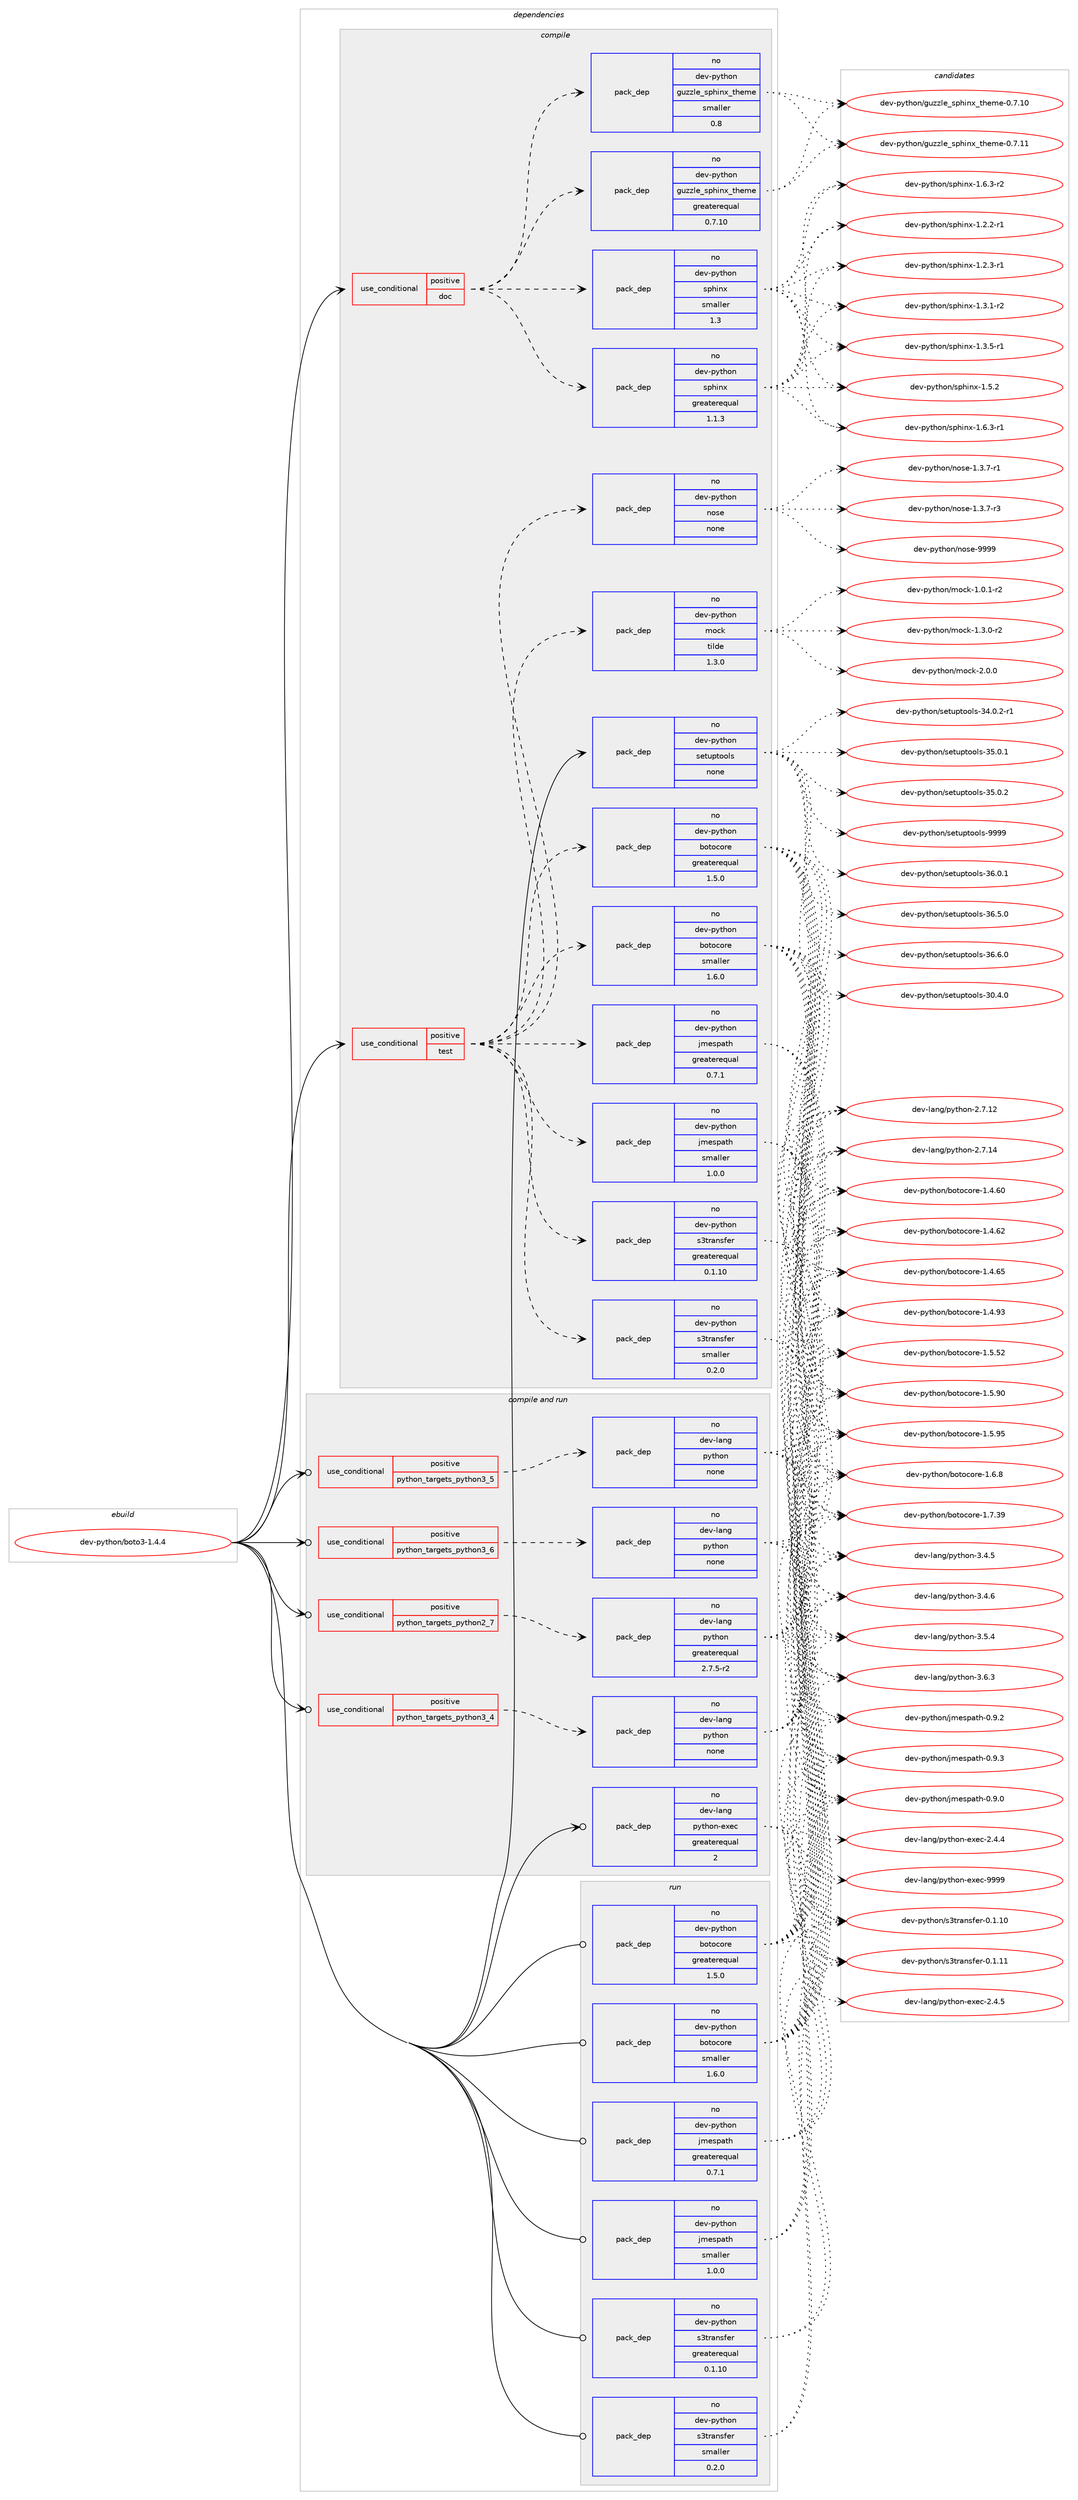 digraph prolog {

# *************
# Graph options
# *************

newrank=true;
concentrate=true;
compound=true;
graph [rankdir=LR,fontname=Helvetica,fontsize=10,ranksep=1.5];#, ranksep=2.5, nodesep=0.2];
edge  [arrowhead=vee];
node  [fontname=Helvetica,fontsize=10];

# **********
# The ebuild
# **********

subgraph cluster_leftcol {
color=gray;
rank=same;
label=<<i>ebuild</i>>;
id [label="dev-python/boto3-1.4.4", color=red, width=4, href="../dev-python/boto3-1.4.4.svg"];
}

# ****************
# The dependencies
# ****************

subgraph cluster_midcol {
color=gray;
label=<<i>dependencies</i>>;
subgraph cluster_compile {
fillcolor="#eeeeee";
style=filled;
label=<<i>compile</i>>;
subgraph cond30282 {
dependency149368 [label=<<TABLE BORDER="0" CELLBORDER="1" CELLSPACING="0" CELLPADDING="4"><TR><TD ROWSPAN="3" CELLPADDING="10">use_conditional</TD></TR><TR><TD>positive</TD></TR><TR><TD>doc</TD></TR></TABLE>>, shape=none, color=red];
subgraph pack115265 {
dependency149369 [label=<<TABLE BORDER="0" CELLBORDER="1" CELLSPACING="0" CELLPADDING="4" WIDTH="220"><TR><TD ROWSPAN="6" CELLPADDING="30">pack_dep</TD></TR><TR><TD WIDTH="110">no</TD></TR><TR><TD>dev-python</TD></TR><TR><TD>guzzle_sphinx_theme</TD></TR><TR><TD>greaterequal</TD></TR><TR><TD>0.7.10</TD></TR></TABLE>>, shape=none, color=blue];
}
dependency149368:e -> dependency149369:w [weight=20,style="dashed",arrowhead="vee"];
subgraph pack115266 {
dependency149370 [label=<<TABLE BORDER="0" CELLBORDER="1" CELLSPACING="0" CELLPADDING="4" WIDTH="220"><TR><TD ROWSPAN="6" CELLPADDING="30">pack_dep</TD></TR><TR><TD WIDTH="110">no</TD></TR><TR><TD>dev-python</TD></TR><TR><TD>guzzle_sphinx_theme</TD></TR><TR><TD>smaller</TD></TR><TR><TD>0.8</TD></TR></TABLE>>, shape=none, color=blue];
}
dependency149368:e -> dependency149370:w [weight=20,style="dashed",arrowhead="vee"];
subgraph pack115267 {
dependency149371 [label=<<TABLE BORDER="0" CELLBORDER="1" CELLSPACING="0" CELLPADDING="4" WIDTH="220"><TR><TD ROWSPAN="6" CELLPADDING="30">pack_dep</TD></TR><TR><TD WIDTH="110">no</TD></TR><TR><TD>dev-python</TD></TR><TR><TD>sphinx</TD></TR><TR><TD>greaterequal</TD></TR><TR><TD>1.1.3</TD></TR></TABLE>>, shape=none, color=blue];
}
dependency149368:e -> dependency149371:w [weight=20,style="dashed",arrowhead="vee"];
subgraph pack115268 {
dependency149372 [label=<<TABLE BORDER="0" CELLBORDER="1" CELLSPACING="0" CELLPADDING="4" WIDTH="220"><TR><TD ROWSPAN="6" CELLPADDING="30">pack_dep</TD></TR><TR><TD WIDTH="110">no</TD></TR><TR><TD>dev-python</TD></TR><TR><TD>sphinx</TD></TR><TR><TD>smaller</TD></TR><TR><TD>1.3</TD></TR></TABLE>>, shape=none, color=blue];
}
dependency149368:e -> dependency149372:w [weight=20,style="dashed",arrowhead="vee"];
}
id:e -> dependency149368:w [weight=20,style="solid",arrowhead="vee"];
subgraph cond30283 {
dependency149373 [label=<<TABLE BORDER="0" CELLBORDER="1" CELLSPACING="0" CELLPADDING="4"><TR><TD ROWSPAN="3" CELLPADDING="10">use_conditional</TD></TR><TR><TD>positive</TD></TR><TR><TD>test</TD></TR></TABLE>>, shape=none, color=red];
subgraph pack115269 {
dependency149374 [label=<<TABLE BORDER="0" CELLBORDER="1" CELLSPACING="0" CELLPADDING="4" WIDTH="220"><TR><TD ROWSPAN="6" CELLPADDING="30">pack_dep</TD></TR><TR><TD WIDTH="110">no</TD></TR><TR><TD>dev-python</TD></TR><TR><TD>botocore</TD></TR><TR><TD>greaterequal</TD></TR><TR><TD>1.5.0</TD></TR></TABLE>>, shape=none, color=blue];
}
dependency149373:e -> dependency149374:w [weight=20,style="dashed",arrowhead="vee"];
subgraph pack115270 {
dependency149375 [label=<<TABLE BORDER="0" CELLBORDER="1" CELLSPACING="0" CELLPADDING="4" WIDTH="220"><TR><TD ROWSPAN="6" CELLPADDING="30">pack_dep</TD></TR><TR><TD WIDTH="110">no</TD></TR><TR><TD>dev-python</TD></TR><TR><TD>botocore</TD></TR><TR><TD>smaller</TD></TR><TR><TD>1.6.0</TD></TR></TABLE>>, shape=none, color=blue];
}
dependency149373:e -> dependency149375:w [weight=20,style="dashed",arrowhead="vee"];
subgraph pack115271 {
dependency149376 [label=<<TABLE BORDER="0" CELLBORDER="1" CELLSPACING="0" CELLPADDING="4" WIDTH="220"><TR><TD ROWSPAN="6" CELLPADDING="30">pack_dep</TD></TR><TR><TD WIDTH="110">no</TD></TR><TR><TD>dev-python</TD></TR><TR><TD>jmespath</TD></TR><TR><TD>greaterequal</TD></TR><TR><TD>0.7.1</TD></TR></TABLE>>, shape=none, color=blue];
}
dependency149373:e -> dependency149376:w [weight=20,style="dashed",arrowhead="vee"];
subgraph pack115272 {
dependency149377 [label=<<TABLE BORDER="0" CELLBORDER="1" CELLSPACING="0" CELLPADDING="4" WIDTH="220"><TR><TD ROWSPAN="6" CELLPADDING="30">pack_dep</TD></TR><TR><TD WIDTH="110">no</TD></TR><TR><TD>dev-python</TD></TR><TR><TD>jmespath</TD></TR><TR><TD>smaller</TD></TR><TR><TD>1.0.0</TD></TR></TABLE>>, shape=none, color=blue];
}
dependency149373:e -> dependency149377:w [weight=20,style="dashed",arrowhead="vee"];
subgraph pack115273 {
dependency149378 [label=<<TABLE BORDER="0" CELLBORDER="1" CELLSPACING="0" CELLPADDING="4" WIDTH="220"><TR><TD ROWSPAN="6" CELLPADDING="30">pack_dep</TD></TR><TR><TD WIDTH="110">no</TD></TR><TR><TD>dev-python</TD></TR><TR><TD>s3transfer</TD></TR><TR><TD>greaterequal</TD></TR><TR><TD>0.1.10</TD></TR></TABLE>>, shape=none, color=blue];
}
dependency149373:e -> dependency149378:w [weight=20,style="dashed",arrowhead="vee"];
subgraph pack115274 {
dependency149379 [label=<<TABLE BORDER="0" CELLBORDER="1" CELLSPACING="0" CELLPADDING="4" WIDTH="220"><TR><TD ROWSPAN="6" CELLPADDING="30">pack_dep</TD></TR><TR><TD WIDTH="110">no</TD></TR><TR><TD>dev-python</TD></TR><TR><TD>s3transfer</TD></TR><TR><TD>smaller</TD></TR><TR><TD>0.2.0</TD></TR></TABLE>>, shape=none, color=blue];
}
dependency149373:e -> dependency149379:w [weight=20,style="dashed",arrowhead="vee"];
subgraph pack115275 {
dependency149380 [label=<<TABLE BORDER="0" CELLBORDER="1" CELLSPACING="0" CELLPADDING="4" WIDTH="220"><TR><TD ROWSPAN="6" CELLPADDING="30">pack_dep</TD></TR><TR><TD WIDTH="110">no</TD></TR><TR><TD>dev-python</TD></TR><TR><TD>mock</TD></TR><TR><TD>tilde</TD></TR><TR><TD>1.3.0</TD></TR></TABLE>>, shape=none, color=blue];
}
dependency149373:e -> dependency149380:w [weight=20,style="dashed",arrowhead="vee"];
subgraph pack115276 {
dependency149381 [label=<<TABLE BORDER="0" CELLBORDER="1" CELLSPACING="0" CELLPADDING="4" WIDTH="220"><TR><TD ROWSPAN="6" CELLPADDING="30">pack_dep</TD></TR><TR><TD WIDTH="110">no</TD></TR><TR><TD>dev-python</TD></TR><TR><TD>nose</TD></TR><TR><TD>none</TD></TR><TR><TD></TD></TR></TABLE>>, shape=none, color=blue];
}
dependency149373:e -> dependency149381:w [weight=20,style="dashed",arrowhead="vee"];
}
id:e -> dependency149373:w [weight=20,style="solid",arrowhead="vee"];
subgraph pack115277 {
dependency149382 [label=<<TABLE BORDER="0" CELLBORDER="1" CELLSPACING="0" CELLPADDING="4" WIDTH="220"><TR><TD ROWSPAN="6" CELLPADDING="30">pack_dep</TD></TR><TR><TD WIDTH="110">no</TD></TR><TR><TD>dev-python</TD></TR><TR><TD>setuptools</TD></TR><TR><TD>none</TD></TR><TR><TD></TD></TR></TABLE>>, shape=none, color=blue];
}
id:e -> dependency149382:w [weight=20,style="solid",arrowhead="vee"];
}
subgraph cluster_compileandrun {
fillcolor="#eeeeee";
style=filled;
label=<<i>compile and run</i>>;
subgraph cond30284 {
dependency149383 [label=<<TABLE BORDER="0" CELLBORDER="1" CELLSPACING="0" CELLPADDING="4"><TR><TD ROWSPAN="3" CELLPADDING="10">use_conditional</TD></TR><TR><TD>positive</TD></TR><TR><TD>python_targets_python2_7</TD></TR></TABLE>>, shape=none, color=red];
subgraph pack115278 {
dependency149384 [label=<<TABLE BORDER="0" CELLBORDER="1" CELLSPACING="0" CELLPADDING="4" WIDTH="220"><TR><TD ROWSPAN="6" CELLPADDING="30">pack_dep</TD></TR><TR><TD WIDTH="110">no</TD></TR><TR><TD>dev-lang</TD></TR><TR><TD>python</TD></TR><TR><TD>greaterequal</TD></TR><TR><TD>2.7.5-r2</TD></TR></TABLE>>, shape=none, color=blue];
}
dependency149383:e -> dependency149384:w [weight=20,style="dashed",arrowhead="vee"];
}
id:e -> dependency149383:w [weight=20,style="solid",arrowhead="odotvee"];
subgraph cond30285 {
dependency149385 [label=<<TABLE BORDER="0" CELLBORDER="1" CELLSPACING="0" CELLPADDING="4"><TR><TD ROWSPAN="3" CELLPADDING="10">use_conditional</TD></TR><TR><TD>positive</TD></TR><TR><TD>python_targets_python3_4</TD></TR></TABLE>>, shape=none, color=red];
subgraph pack115279 {
dependency149386 [label=<<TABLE BORDER="0" CELLBORDER="1" CELLSPACING="0" CELLPADDING="4" WIDTH="220"><TR><TD ROWSPAN="6" CELLPADDING="30">pack_dep</TD></TR><TR><TD WIDTH="110">no</TD></TR><TR><TD>dev-lang</TD></TR><TR><TD>python</TD></TR><TR><TD>none</TD></TR><TR><TD></TD></TR></TABLE>>, shape=none, color=blue];
}
dependency149385:e -> dependency149386:w [weight=20,style="dashed",arrowhead="vee"];
}
id:e -> dependency149385:w [weight=20,style="solid",arrowhead="odotvee"];
subgraph cond30286 {
dependency149387 [label=<<TABLE BORDER="0" CELLBORDER="1" CELLSPACING="0" CELLPADDING="4"><TR><TD ROWSPAN="3" CELLPADDING="10">use_conditional</TD></TR><TR><TD>positive</TD></TR><TR><TD>python_targets_python3_5</TD></TR></TABLE>>, shape=none, color=red];
subgraph pack115280 {
dependency149388 [label=<<TABLE BORDER="0" CELLBORDER="1" CELLSPACING="0" CELLPADDING="4" WIDTH="220"><TR><TD ROWSPAN="6" CELLPADDING="30">pack_dep</TD></TR><TR><TD WIDTH="110">no</TD></TR><TR><TD>dev-lang</TD></TR><TR><TD>python</TD></TR><TR><TD>none</TD></TR><TR><TD></TD></TR></TABLE>>, shape=none, color=blue];
}
dependency149387:e -> dependency149388:w [weight=20,style="dashed",arrowhead="vee"];
}
id:e -> dependency149387:w [weight=20,style="solid",arrowhead="odotvee"];
subgraph cond30287 {
dependency149389 [label=<<TABLE BORDER="0" CELLBORDER="1" CELLSPACING="0" CELLPADDING="4"><TR><TD ROWSPAN="3" CELLPADDING="10">use_conditional</TD></TR><TR><TD>positive</TD></TR><TR><TD>python_targets_python3_6</TD></TR></TABLE>>, shape=none, color=red];
subgraph pack115281 {
dependency149390 [label=<<TABLE BORDER="0" CELLBORDER="1" CELLSPACING="0" CELLPADDING="4" WIDTH="220"><TR><TD ROWSPAN="6" CELLPADDING="30">pack_dep</TD></TR><TR><TD WIDTH="110">no</TD></TR><TR><TD>dev-lang</TD></TR><TR><TD>python</TD></TR><TR><TD>none</TD></TR><TR><TD></TD></TR></TABLE>>, shape=none, color=blue];
}
dependency149389:e -> dependency149390:w [weight=20,style="dashed",arrowhead="vee"];
}
id:e -> dependency149389:w [weight=20,style="solid",arrowhead="odotvee"];
subgraph pack115282 {
dependency149391 [label=<<TABLE BORDER="0" CELLBORDER="1" CELLSPACING="0" CELLPADDING="4" WIDTH="220"><TR><TD ROWSPAN="6" CELLPADDING="30">pack_dep</TD></TR><TR><TD WIDTH="110">no</TD></TR><TR><TD>dev-lang</TD></TR><TR><TD>python-exec</TD></TR><TR><TD>greaterequal</TD></TR><TR><TD>2</TD></TR></TABLE>>, shape=none, color=blue];
}
id:e -> dependency149391:w [weight=20,style="solid",arrowhead="odotvee"];
}
subgraph cluster_run {
fillcolor="#eeeeee";
style=filled;
label=<<i>run</i>>;
subgraph pack115283 {
dependency149392 [label=<<TABLE BORDER="0" CELLBORDER="1" CELLSPACING="0" CELLPADDING="4" WIDTH="220"><TR><TD ROWSPAN="6" CELLPADDING="30">pack_dep</TD></TR><TR><TD WIDTH="110">no</TD></TR><TR><TD>dev-python</TD></TR><TR><TD>botocore</TD></TR><TR><TD>greaterequal</TD></TR><TR><TD>1.5.0</TD></TR></TABLE>>, shape=none, color=blue];
}
id:e -> dependency149392:w [weight=20,style="solid",arrowhead="odot"];
subgraph pack115284 {
dependency149393 [label=<<TABLE BORDER="0" CELLBORDER="1" CELLSPACING="0" CELLPADDING="4" WIDTH="220"><TR><TD ROWSPAN="6" CELLPADDING="30">pack_dep</TD></TR><TR><TD WIDTH="110">no</TD></TR><TR><TD>dev-python</TD></TR><TR><TD>botocore</TD></TR><TR><TD>smaller</TD></TR><TR><TD>1.6.0</TD></TR></TABLE>>, shape=none, color=blue];
}
id:e -> dependency149393:w [weight=20,style="solid",arrowhead="odot"];
subgraph pack115285 {
dependency149394 [label=<<TABLE BORDER="0" CELLBORDER="1" CELLSPACING="0" CELLPADDING="4" WIDTH="220"><TR><TD ROWSPAN="6" CELLPADDING="30">pack_dep</TD></TR><TR><TD WIDTH="110">no</TD></TR><TR><TD>dev-python</TD></TR><TR><TD>jmespath</TD></TR><TR><TD>greaterequal</TD></TR><TR><TD>0.7.1</TD></TR></TABLE>>, shape=none, color=blue];
}
id:e -> dependency149394:w [weight=20,style="solid",arrowhead="odot"];
subgraph pack115286 {
dependency149395 [label=<<TABLE BORDER="0" CELLBORDER="1" CELLSPACING="0" CELLPADDING="4" WIDTH="220"><TR><TD ROWSPAN="6" CELLPADDING="30">pack_dep</TD></TR><TR><TD WIDTH="110">no</TD></TR><TR><TD>dev-python</TD></TR><TR><TD>jmespath</TD></TR><TR><TD>smaller</TD></TR><TR><TD>1.0.0</TD></TR></TABLE>>, shape=none, color=blue];
}
id:e -> dependency149395:w [weight=20,style="solid",arrowhead="odot"];
subgraph pack115287 {
dependency149396 [label=<<TABLE BORDER="0" CELLBORDER="1" CELLSPACING="0" CELLPADDING="4" WIDTH="220"><TR><TD ROWSPAN="6" CELLPADDING="30">pack_dep</TD></TR><TR><TD WIDTH="110">no</TD></TR><TR><TD>dev-python</TD></TR><TR><TD>s3transfer</TD></TR><TR><TD>greaterequal</TD></TR><TR><TD>0.1.10</TD></TR></TABLE>>, shape=none, color=blue];
}
id:e -> dependency149396:w [weight=20,style="solid",arrowhead="odot"];
subgraph pack115288 {
dependency149397 [label=<<TABLE BORDER="0" CELLBORDER="1" CELLSPACING="0" CELLPADDING="4" WIDTH="220"><TR><TD ROWSPAN="6" CELLPADDING="30">pack_dep</TD></TR><TR><TD WIDTH="110">no</TD></TR><TR><TD>dev-python</TD></TR><TR><TD>s3transfer</TD></TR><TR><TD>smaller</TD></TR><TR><TD>0.2.0</TD></TR></TABLE>>, shape=none, color=blue];
}
id:e -> dependency149397:w [weight=20,style="solid",arrowhead="odot"];
}
}

# **************
# The candidates
# **************

subgraph cluster_choices {
rank=same;
color=gray;
label=<<i>candidates</i>>;

subgraph choice115265 {
color=black;
nodesep=1;
choice1001011184511212111610411111047103117122122108101951151121041051101209511610410110910145484655464948 [label="dev-python/guzzle_sphinx_theme-0.7.10", color=red, width=4,href="../dev-python/guzzle_sphinx_theme-0.7.10.svg"];
choice1001011184511212111610411111047103117122122108101951151121041051101209511610410110910145484655464949 [label="dev-python/guzzle_sphinx_theme-0.7.11", color=red, width=4,href="../dev-python/guzzle_sphinx_theme-0.7.11.svg"];
dependency149369:e -> choice1001011184511212111610411111047103117122122108101951151121041051101209511610410110910145484655464948:w [style=dotted,weight="100"];
dependency149369:e -> choice1001011184511212111610411111047103117122122108101951151121041051101209511610410110910145484655464949:w [style=dotted,weight="100"];
}
subgraph choice115266 {
color=black;
nodesep=1;
choice1001011184511212111610411111047103117122122108101951151121041051101209511610410110910145484655464948 [label="dev-python/guzzle_sphinx_theme-0.7.10", color=red, width=4,href="../dev-python/guzzle_sphinx_theme-0.7.10.svg"];
choice1001011184511212111610411111047103117122122108101951151121041051101209511610410110910145484655464949 [label="dev-python/guzzle_sphinx_theme-0.7.11", color=red, width=4,href="../dev-python/guzzle_sphinx_theme-0.7.11.svg"];
dependency149370:e -> choice1001011184511212111610411111047103117122122108101951151121041051101209511610410110910145484655464948:w [style=dotted,weight="100"];
dependency149370:e -> choice1001011184511212111610411111047103117122122108101951151121041051101209511610410110910145484655464949:w [style=dotted,weight="100"];
}
subgraph choice115267 {
color=black;
nodesep=1;
choice10010111845112121116104111110471151121041051101204549465046504511449 [label="dev-python/sphinx-1.2.2-r1", color=red, width=4,href="../dev-python/sphinx-1.2.2-r1.svg"];
choice10010111845112121116104111110471151121041051101204549465046514511449 [label="dev-python/sphinx-1.2.3-r1", color=red, width=4,href="../dev-python/sphinx-1.2.3-r1.svg"];
choice10010111845112121116104111110471151121041051101204549465146494511450 [label="dev-python/sphinx-1.3.1-r2", color=red, width=4,href="../dev-python/sphinx-1.3.1-r2.svg"];
choice10010111845112121116104111110471151121041051101204549465146534511449 [label="dev-python/sphinx-1.3.5-r1", color=red, width=4,href="../dev-python/sphinx-1.3.5-r1.svg"];
choice1001011184511212111610411111047115112104105110120454946534650 [label="dev-python/sphinx-1.5.2", color=red, width=4,href="../dev-python/sphinx-1.5.2.svg"];
choice10010111845112121116104111110471151121041051101204549465446514511449 [label="dev-python/sphinx-1.6.3-r1", color=red, width=4,href="../dev-python/sphinx-1.6.3-r1.svg"];
choice10010111845112121116104111110471151121041051101204549465446514511450 [label="dev-python/sphinx-1.6.3-r2", color=red, width=4,href="../dev-python/sphinx-1.6.3-r2.svg"];
dependency149371:e -> choice10010111845112121116104111110471151121041051101204549465046504511449:w [style=dotted,weight="100"];
dependency149371:e -> choice10010111845112121116104111110471151121041051101204549465046514511449:w [style=dotted,weight="100"];
dependency149371:e -> choice10010111845112121116104111110471151121041051101204549465146494511450:w [style=dotted,weight="100"];
dependency149371:e -> choice10010111845112121116104111110471151121041051101204549465146534511449:w [style=dotted,weight="100"];
dependency149371:e -> choice1001011184511212111610411111047115112104105110120454946534650:w [style=dotted,weight="100"];
dependency149371:e -> choice10010111845112121116104111110471151121041051101204549465446514511449:w [style=dotted,weight="100"];
dependency149371:e -> choice10010111845112121116104111110471151121041051101204549465446514511450:w [style=dotted,weight="100"];
}
subgraph choice115268 {
color=black;
nodesep=1;
choice10010111845112121116104111110471151121041051101204549465046504511449 [label="dev-python/sphinx-1.2.2-r1", color=red, width=4,href="../dev-python/sphinx-1.2.2-r1.svg"];
choice10010111845112121116104111110471151121041051101204549465046514511449 [label="dev-python/sphinx-1.2.3-r1", color=red, width=4,href="../dev-python/sphinx-1.2.3-r1.svg"];
choice10010111845112121116104111110471151121041051101204549465146494511450 [label="dev-python/sphinx-1.3.1-r2", color=red, width=4,href="../dev-python/sphinx-1.3.1-r2.svg"];
choice10010111845112121116104111110471151121041051101204549465146534511449 [label="dev-python/sphinx-1.3.5-r1", color=red, width=4,href="../dev-python/sphinx-1.3.5-r1.svg"];
choice1001011184511212111610411111047115112104105110120454946534650 [label="dev-python/sphinx-1.5.2", color=red, width=4,href="../dev-python/sphinx-1.5.2.svg"];
choice10010111845112121116104111110471151121041051101204549465446514511449 [label="dev-python/sphinx-1.6.3-r1", color=red, width=4,href="../dev-python/sphinx-1.6.3-r1.svg"];
choice10010111845112121116104111110471151121041051101204549465446514511450 [label="dev-python/sphinx-1.6.3-r2", color=red, width=4,href="../dev-python/sphinx-1.6.3-r2.svg"];
dependency149372:e -> choice10010111845112121116104111110471151121041051101204549465046504511449:w [style=dotted,weight="100"];
dependency149372:e -> choice10010111845112121116104111110471151121041051101204549465046514511449:w [style=dotted,weight="100"];
dependency149372:e -> choice10010111845112121116104111110471151121041051101204549465146494511450:w [style=dotted,weight="100"];
dependency149372:e -> choice10010111845112121116104111110471151121041051101204549465146534511449:w [style=dotted,weight="100"];
dependency149372:e -> choice1001011184511212111610411111047115112104105110120454946534650:w [style=dotted,weight="100"];
dependency149372:e -> choice10010111845112121116104111110471151121041051101204549465446514511449:w [style=dotted,weight="100"];
dependency149372:e -> choice10010111845112121116104111110471151121041051101204549465446514511450:w [style=dotted,weight="100"];
}
subgraph choice115269 {
color=black;
nodesep=1;
choice1001011184511212111610411111047981111161119911111410145494652465448 [label="dev-python/botocore-1.4.60", color=red, width=4,href="../dev-python/botocore-1.4.60.svg"];
choice1001011184511212111610411111047981111161119911111410145494652465450 [label="dev-python/botocore-1.4.62", color=red, width=4,href="../dev-python/botocore-1.4.62.svg"];
choice1001011184511212111610411111047981111161119911111410145494652465453 [label="dev-python/botocore-1.4.65", color=red, width=4,href="../dev-python/botocore-1.4.65.svg"];
choice1001011184511212111610411111047981111161119911111410145494652465751 [label="dev-python/botocore-1.4.93", color=red, width=4,href="../dev-python/botocore-1.4.93.svg"];
choice1001011184511212111610411111047981111161119911111410145494653465350 [label="dev-python/botocore-1.5.52", color=red, width=4,href="../dev-python/botocore-1.5.52.svg"];
choice1001011184511212111610411111047981111161119911111410145494653465748 [label="dev-python/botocore-1.5.90", color=red, width=4,href="../dev-python/botocore-1.5.90.svg"];
choice1001011184511212111610411111047981111161119911111410145494653465753 [label="dev-python/botocore-1.5.95", color=red, width=4,href="../dev-python/botocore-1.5.95.svg"];
choice10010111845112121116104111110479811111611199111114101454946544656 [label="dev-python/botocore-1.6.8", color=red, width=4,href="../dev-python/botocore-1.6.8.svg"];
choice1001011184511212111610411111047981111161119911111410145494655465157 [label="dev-python/botocore-1.7.39", color=red, width=4,href="../dev-python/botocore-1.7.39.svg"];
dependency149374:e -> choice1001011184511212111610411111047981111161119911111410145494652465448:w [style=dotted,weight="100"];
dependency149374:e -> choice1001011184511212111610411111047981111161119911111410145494652465450:w [style=dotted,weight="100"];
dependency149374:e -> choice1001011184511212111610411111047981111161119911111410145494652465453:w [style=dotted,weight="100"];
dependency149374:e -> choice1001011184511212111610411111047981111161119911111410145494652465751:w [style=dotted,weight="100"];
dependency149374:e -> choice1001011184511212111610411111047981111161119911111410145494653465350:w [style=dotted,weight="100"];
dependency149374:e -> choice1001011184511212111610411111047981111161119911111410145494653465748:w [style=dotted,weight="100"];
dependency149374:e -> choice1001011184511212111610411111047981111161119911111410145494653465753:w [style=dotted,weight="100"];
dependency149374:e -> choice10010111845112121116104111110479811111611199111114101454946544656:w [style=dotted,weight="100"];
dependency149374:e -> choice1001011184511212111610411111047981111161119911111410145494655465157:w [style=dotted,weight="100"];
}
subgraph choice115270 {
color=black;
nodesep=1;
choice1001011184511212111610411111047981111161119911111410145494652465448 [label="dev-python/botocore-1.4.60", color=red, width=4,href="../dev-python/botocore-1.4.60.svg"];
choice1001011184511212111610411111047981111161119911111410145494652465450 [label="dev-python/botocore-1.4.62", color=red, width=4,href="../dev-python/botocore-1.4.62.svg"];
choice1001011184511212111610411111047981111161119911111410145494652465453 [label="dev-python/botocore-1.4.65", color=red, width=4,href="../dev-python/botocore-1.4.65.svg"];
choice1001011184511212111610411111047981111161119911111410145494652465751 [label="dev-python/botocore-1.4.93", color=red, width=4,href="../dev-python/botocore-1.4.93.svg"];
choice1001011184511212111610411111047981111161119911111410145494653465350 [label="dev-python/botocore-1.5.52", color=red, width=4,href="../dev-python/botocore-1.5.52.svg"];
choice1001011184511212111610411111047981111161119911111410145494653465748 [label="dev-python/botocore-1.5.90", color=red, width=4,href="../dev-python/botocore-1.5.90.svg"];
choice1001011184511212111610411111047981111161119911111410145494653465753 [label="dev-python/botocore-1.5.95", color=red, width=4,href="../dev-python/botocore-1.5.95.svg"];
choice10010111845112121116104111110479811111611199111114101454946544656 [label="dev-python/botocore-1.6.8", color=red, width=4,href="../dev-python/botocore-1.6.8.svg"];
choice1001011184511212111610411111047981111161119911111410145494655465157 [label="dev-python/botocore-1.7.39", color=red, width=4,href="../dev-python/botocore-1.7.39.svg"];
dependency149375:e -> choice1001011184511212111610411111047981111161119911111410145494652465448:w [style=dotted,weight="100"];
dependency149375:e -> choice1001011184511212111610411111047981111161119911111410145494652465450:w [style=dotted,weight="100"];
dependency149375:e -> choice1001011184511212111610411111047981111161119911111410145494652465453:w [style=dotted,weight="100"];
dependency149375:e -> choice1001011184511212111610411111047981111161119911111410145494652465751:w [style=dotted,weight="100"];
dependency149375:e -> choice1001011184511212111610411111047981111161119911111410145494653465350:w [style=dotted,weight="100"];
dependency149375:e -> choice1001011184511212111610411111047981111161119911111410145494653465748:w [style=dotted,weight="100"];
dependency149375:e -> choice1001011184511212111610411111047981111161119911111410145494653465753:w [style=dotted,weight="100"];
dependency149375:e -> choice10010111845112121116104111110479811111611199111114101454946544656:w [style=dotted,weight="100"];
dependency149375:e -> choice1001011184511212111610411111047981111161119911111410145494655465157:w [style=dotted,weight="100"];
}
subgraph choice115271 {
color=black;
nodesep=1;
choice100101118451121211161041111104710610910111511297116104454846574648 [label="dev-python/jmespath-0.9.0", color=red, width=4,href="../dev-python/jmespath-0.9.0.svg"];
choice100101118451121211161041111104710610910111511297116104454846574650 [label="dev-python/jmespath-0.9.2", color=red, width=4,href="../dev-python/jmespath-0.9.2.svg"];
choice100101118451121211161041111104710610910111511297116104454846574651 [label="dev-python/jmespath-0.9.3", color=red, width=4,href="../dev-python/jmespath-0.9.3.svg"];
dependency149376:e -> choice100101118451121211161041111104710610910111511297116104454846574648:w [style=dotted,weight="100"];
dependency149376:e -> choice100101118451121211161041111104710610910111511297116104454846574650:w [style=dotted,weight="100"];
dependency149376:e -> choice100101118451121211161041111104710610910111511297116104454846574651:w [style=dotted,weight="100"];
}
subgraph choice115272 {
color=black;
nodesep=1;
choice100101118451121211161041111104710610910111511297116104454846574648 [label="dev-python/jmespath-0.9.0", color=red, width=4,href="../dev-python/jmespath-0.9.0.svg"];
choice100101118451121211161041111104710610910111511297116104454846574650 [label="dev-python/jmespath-0.9.2", color=red, width=4,href="../dev-python/jmespath-0.9.2.svg"];
choice100101118451121211161041111104710610910111511297116104454846574651 [label="dev-python/jmespath-0.9.3", color=red, width=4,href="../dev-python/jmespath-0.9.3.svg"];
dependency149377:e -> choice100101118451121211161041111104710610910111511297116104454846574648:w [style=dotted,weight="100"];
dependency149377:e -> choice100101118451121211161041111104710610910111511297116104454846574650:w [style=dotted,weight="100"];
dependency149377:e -> choice100101118451121211161041111104710610910111511297116104454846574651:w [style=dotted,weight="100"];
}
subgraph choice115273 {
color=black;
nodesep=1;
choice1001011184511212111610411111047115511161149711011510210111445484649464948 [label="dev-python/s3transfer-0.1.10", color=red, width=4,href="../dev-python/s3transfer-0.1.10.svg"];
choice1001011184511212111610411111047115511161149711011510210111445484649464949 [label="dev-python/s3transfer-0.1.11", color=red, width=4,href="../dev-python/s3transfer-0.1.11.svg"];
dependency149378:e -> choice1001011184511212111610411111047115511161149711011510210111445484649464948:w [style=dotted,weight="100"];
dependency149378:e -> choice1001011184511212111610411111047115511161149711011510210111445484649464949:w [style=dotted,weight="100"];
}
subgraph choice115274 {
color=black;
nodesep=1;
choice1001011184511212111610411111047115511161149711011510210111445484649464948 [label="dev-python/s3transfer-0.1.10", color=red, width=4,href="../dev-python/s3transfer-0.1.10.svg"];
choice1001011184511212111610411111047115511161149711011510210111445484649464949 [label="dev-python/s3transfer-0.1.11", color=red, width=4,href="../dev-python/s3transfer-0.1.11.svg"];
dependency149379:e -> choice1001011184511212111610411111047115511161149711011510210111445484649464948:w [style=dotted,weight="100"];
dependency149379:e -> choice1001011184511212111610411111047115511161149711011510210111445484649464949:w [style=dotted,weight="100"];
}
subgraph choice115275 {
color=black;
nodesep=1;
choice1001011184511212111610411111047109111991074549464846494511450 [label="dev-python/mock-1.0.1-r2", color=red, width=4,href="../dev-python/mock-1.0.1-r2.svg"];
choice1001011184511212111610411111047109111991074549465146484511450 [label="dev-python/mock-1.3.0-r2", color=red, width=4,href="../dev-python/mock-1.3.0-r2.svg"];
choice100101118451121211161041111104710911199107455046484648 [label="dev-python/mock-2.0.0", color=red, width=4,href="../dev-python/mock-2.0.0.svg"];
dependency149380:e -> choice1001011184511212111610411111047109111991074549464846494511450:w [style=dotted,weight="100"];
dependency149380:e -> choice1001011184511212111610411111047109111991074549465146484511450:w [style=dotted,weight="100"];
dependency149380:e -> choice100101118451121211161041111104710911199107455046484648:w [style=dotted,weight="100"];
}
subgraph choice115276 {
color=black;
nodesep=1;
choice10010111845112121116104111110471101111151014549465146554511449 [label="dev-python/nose-1.3.7-r1", color=red, width=4,href="../dev-python/nose-1.3.7-r1.svg"];
choice10010111845112121116104111110471101111151014549465146554511451 [label="dev-python/nose-1.3.7-r3", color=red, width=4,href="../dev-python/nose-1.3.7-r3.svg"];
choice10010111845112121116104111110471101111151014557575757 [label="dev-python/nose-9999", color=red, width=4,href="../dev-python/nose-9999.svg"];
dependency149381:e -> choice10010111845112121116104111110471101111151014549465146554511449:w [style=dotted,weight="100"];
dependency149381:e -> choice10010111845112121116104111110471101111151014549465146554511451:w [style=dotted,weight="100"];
dependency149381:e -> choice10010111845112121116104111110471101111151014557575757:w [style=dotted,weight="100"];
}
subgraph choice115277 {
color=black;
nodesep=1;
choice100101118451121211161041111104711510111611711211611111110811545514846524648 [label="dev-python/setuptools-30.4.0", color=red, width=4,href="../dev-python/setuptools-30.4.0.svg"];
choice1001011184511212111610411111047115101116117112116111111108115455152464846504511449 [label="dev-python/setuptools-34.0.2-r1", color=red, width=4,href="../dev-python/setuptools-34.0.2-r1.svg"];
choice100101118451121211161041111104711510111611711211611111110811545515346484649 [label="dev-python/setuptools-35.0.1", color=red, width=4,href="../dev-python/setuptools-35.0.1.svg"];
choice100101118451121211161041111104711510111611711211611111110811545515346484650 [label="dev-python/setuptools-35.0.2", color=red, width=4,href="../dev-python/setuptools-35.0.2.svg"];
choice100101118451121211161041111104711510111611711211611111110811545515446484649 [label="dev-python/setuptools-36.0.1", color=red, width=4,href="../dev-python/setuptools-36.0.1.svg"];
choice100101118451121211161041111104711510111611711211611111110811545515446534648 [label="dev-python/setuptools-36.5.0", color=red, width=4,href="../dev-python/setuptools-36.5.0.svg"];
choice100101118451121211161041111104711510111611711211611111110811545515446544648 [label="dev-python/setuptools-36.6.0", color=red, width=4,href="../dev-python/setuptools-36.6.0.svg"];
choice10010111845112121116104111110471151011161171121161111111081154557575757 [label="dev-python/setuptools-9999", color=red, width=4,href="../dev-python/setuptools-9999.svg"];
dependency149382:e -> choice100101118451121211161041111104711510111611711211611111110811545514846524648:w [style=dotted,weight="100"];
dependency149382:e -> choice1001011184511212111610411111047115101116117112116111111108115455152464846504511449:w [style=dotted,weight="100"];
dependency149382:e -> choice100101118451121211161041111104711510111611711211611111110811545515346484649:w [style=dotted,weight="100"];
dependency149382:e -> choice100101118451121211161041111104711510111611711211611111110811545515346484650:w [style=dotted,weight="100"];
dependency149382:e -> choice100101118451121211161041111104711510111611711211611111110811545515446484649:w [style=dotted,weight="100"];
dependency149382:e -> choice100101118451121211161041111104711510111611711211611111110811545515446534648:w [style=dotted,weight="100"];
dependency149382:e -> choice100101118451121211161041111104711510111611711211611111110811545515446544648:w [style=dotted,weight="100"];
dependency149382:e -> choice10010111845112121116104111110471151011161171121161111111081154557575757:w [style=dotted,weight="100"];
}
subgraph choice115278 {
color=black;
nodesep=1;
choice10010111845108971101034711212111610411111045504655464950 [label="dev-lang/python-2.7.12", color=red, width=4,href="../dev-lang/python-2.7.12.svg"];
choice10010111845108971101034711212111610411111045504655464952 [label="dev-lang/python-2.7.14", color=red, width=4,href="../dev-lang/python-2.7.14.svg"];
choice100101118451089711010347112121116104111110455146524653 [label="dev-lang/python-3.4.5", color=red, width=4,href="../dev-lang/python-3.4.5.svg"];
choice100101118451089711010347112121116104111110455146524654 [label="dev-lang/python-3.4.6", color=red, width=4,href="../dev-lang/python-3.4.6.svg"];
choice100101118451089711010347112121116104111110455146534652 [label="dev-lang/python-3.5.4", color=red, width=4,href="../dev-lang/python-3.5.4.svg"];
choice100101118451089711010347112121116104111110455146544651 [label="dev-lang/python-3.6.3", color=red, width=4,href="../dev-lang/python-3.6.3.svg"];
dependency149384:e -> choice10010111845108971101034711212111610411111045504655464950:w [style=dotted,weight="100"];
dependency149384:e -> choice10010111845108971101034711212111610411111045504655464952:w [style=dotted,weight="100"];
dependency149384:e -> choice100101118451089711010347112121116104111110455146524653:w [style=dotted,weight="100"];
dependency149384:e -> choice100101118451089711010347112121116104111110455146524654:w [style=dotted,weight="100"];
dependency149384:e -> choice100101118451089711010347112121116104111110455146534652:w [style=dotted,weight="100"];
dependency149384:e -> choice100101118451089711010347112121116104111110455146544651:w [style=dotted,weight="100"];
}
subgraph choice115279 {
color=black;
nodesep=1;
choice10010111845108971101034711212111610411111045504655464950 [label="dev-lang/python-2.7.12", color=red, width=4,href="../dev-lang/python-2.7.12.svg"];
choice10010111845108971101034711212111610411111045504655464952 [label="dev-lang/python-2.7.14", color=red, width=4,href="../dev-lang/python-2.7.14.svg"];
choice100101118451089711010347112121116104111110455146524653 [label="dev-lang/python-3.4.5", color=red, width=4,href="../dev-lang/python-3.4.5.svg"];
choice100101118451089711010347112121116104111110455146524654 [label="dev-lang/python-3.4.6", color=red, width=4,href="../dev-lang/python-3.4.6.svg"];
choice100101118451089711010347112121116104111110455146534652 [label="dev-lang/python-3.5.4", color=red, width=4,href="../dev-lang/python-3.5.4.svg"];
choice100101118451089711010347112121116104111110455146544651 [label="dev-lang/python-3.6.3", color=red, width=4,href="../dev-lang/python-3.6.3.svg"];
dependency149386:e -> choice10010111845108971101034711212111610411111045504655464950:w [style=dotted,weight="100"];
dependency149386:e -> choice10010111845108971101034711212111610411111045504655464952:w [style=dotted,weight="100"];
dependency149386:e -> choice100101118451089711010347112121116104111110455146524653:w [style=dotted,weight="100"];
dependency149386:e -> choice100101118451089711010347112121116104111110455146524654:w [style=dotted,weight="100"];
dependency149386:e -> choice100101118451089711010347112121116104111110455146534652:w [style=dotted,weight="100"];
dependency149386:e -> choice100101118451089711010347112121116104111110455146544651:w [style=dotted,weight="100"];
}
subgraph choice115280 {
color=black;
nodesep=1;
choice10010111845108971101034711212111610411111045504655464950 [label="dev-lang/python-2.7.12", color=red, width=4,href="../dev-lang/python-2.7.12.svg"];
choice10010111845108971101034711212111610411111045504655464952 [label="dev-lang/python-2.7.14", color=red, width=4,href="../dev-lang/python-2.7.14.svg"];
choice100101118451089711010347112121116104111110455146524653 [label="dev-lang/python-3.4.5", color=red, width=4,href="../dev-lang/python-3.4.5.svg"];
choice100101118451089711010347112121116104111110455146524654 [label="dev-lang/python-3.4.6", color=red, width=4,href="../dev-lang/python-3.4.6.svg"];
choice100101118451089711010347112121116104111110455146534652 [label="dev-lang/python-3.5.4", color=red, width=4,href="../dev-lang/python-3.5.4.svg"];
choice100101118451089711010347112121116104111110455146544651 [label="dev-lang/python-3.6.3", color=red, width=4,href="../dev-lang/python-3.6.3.svg"];
dependency149388:e -> choice10010111845108971101034711212111610411111045504655464950:w [style=dotted,weight="100"];
dependency149388:e -> choice10010111845108971101034711212111610411111045504655464952:w [style=dotted,weight="100"];
dependency149388:e -> choice100101118451089711010347112121116104111110455146524653:w [style=dotted,weight="100"];
dependency149388:e -> choice100101118451089711010347112121116104111110455146524654:w [style=dotted,weight="100"];
dependency149388:e -> choice100101118451089711010347112121116104111110455146534652:w [style=dotted,weight="100"];
dependency149388:e -> choice100101118451089711010347112121116104111110455146544651:w [style=dotted,weight="100"];
}
subgraph choice115281 {
color=black;
nodesep=1;
choice10010111845108971101034711212111610411111045504655464950 [label="dev-lang/python-2.7.12", color=red, width=4,href="../dev-lang/python-2.7.12.svg"];
choice10010111845108971101034711212111610411111045504655464952 [label="dev-lang/python-2.7.14", color=red, width=4,href="../dev-lang/python-2.7.14.svg"];
choice100101118451089711010347112121116104111110455146524653 [label="dev-lang/python-3.4.5", color=red, width=4,href="../dev-lang/python-3.4.5.svg"];
choice100101118451089711010347112121116104111110455146524654 [label="dev-lang/python-3.4.6", color=red, width=4,href="../dev-lang/python-3.4.6.svg"];
choice100101118451089711010347112121116104111110455146534652 [label="dev-lang/python-3.5.4", color=red, width=4,href="../dev-lang/python-3.5.4.svg"];
choice100101118451089711010347112121116104111110455146544651 [label="dev-lang/python-3.6.3", color=red, width=4,href="../dev-lang/python-3.6.3.svg"];
dependency149390:e -> choice10010111845108971101034711212111610411111045504655464950:w [style=dotted,weight="100"];
dependency149390:e -> choice10010111845108971101034711212111610411111045504655464952:w [style=dotted,weight="100"];
dependency149390:e -> choice100101118451089711010347112121116104111110455146524653:w [style=dotted,weight="100"];
dependency149390:e -> choice100101118451089711010347112121116104111110455146524654:w [style=dotted,weight="100"];
dependency149390:e -> choice100101118451089711010347112121116104111110455146534652:w [style=dotted,weight="100"];
dependency149390:e -> choice100101118451089711010347112121116104111110455146544651:w [style=dotted,weight="100"];
}
subgraph choice115282 {
color=black;
nodesep=1;
choice1001011184510897110103471121211161041111104510112010199455046524652 [label="dev-lang/python-exec-2.4.4", color=red, width=4,href="../dev-lang/python-exec-2.4.4.svg"];
choice1001011184510897110103471121211161041111104510112010199455046524653 [label="dev-lang/python-exec-2.4.5", color=red, width=4,href="../dev-lang/python-exec-2.4.5.svg"];
choice10010111845108971101034711212111610411111045101120101994557575757 [label="dev-lang/python-exec-9999", color=red, width=4,href="../dev-lang/python-exec-9999.svg"];
dependency149391:e -> choice1001011184510897110103471121211161041111104510112010199455046524652:w [style=dotted,weight="100"];
dependency149391:e -> choice1001011184510897110103471121211161041111104510112010199455046524653:w [style=dotted,weight="100"];
dependency149391:e -> choice10010111845108971101034711212111610411111045101120101994557575757:w [style=dotted,weight="100"];
}
subgraph choice115283 {
color=black;
nodesep=1;
choice1001011184511212111610411111047981111161119911111410145494652465448 [label="dev-python/botocore-1.4.60", color=red, width=4,href="../dev-python/botocore-1.4.60.svg"];
choice1001011184511212111610411111047981111161119911111410145494652465450 [label="dev-python/botocore-1.4.62", color=red, width=4,href="../dev-python/botocore-1.4.62.svg"];
choice1001011184511212111610411111047981111161119911111410145494652465453 [label="dev-python/botocore-1.4.65", color=red, width=4,href="../dev-python/botocore-1.4.65.svg"];
choice1001011184511212111610411111047981111161119911111410145494652465751 [label="dev-python/botocore-1.4.93", color=red, width=4,href="../dev-python/botocore-1.4.93.svg"];
choice1001011184511212111610411111047981111161119911111410145494653465350 [label="dev-python/botocore-1.5.52", color=red, width=4,href="../dev-python/botocore-1.5.52.svg"];
choice1001011184511212111610411111047981111161119911111410145494653465748 [label="dev-python/botocore-1.5.90", color=red, width=4,href="../dev-python/botocore-1.5.90.svg"];
choice1001011184511212111610411111047981111161119911111410145494653465753 [label="dev-python/botocore-1.5.95", color=red, width=4,href="../dev-python/botocore-1.5.95.svg"];
choice10010111845112121116104111110479811111611199111114101454946544656 [label="dev-python/botocore-1.6.8", color=red, width=4,href="../dev-python/botocore-1.6.8.svg"];
choice1001011184511212111610411111047981111161119911111410145494655465157 [label="dev-python/botocore-1.7.39", color=red, width=4,href="../dev-python/botocore-1.7.39.svg"];
dependency149392:e -> choice1001011184511212111610411111047981111161119911111410145494652465448:w [style=dotted,weight="100"];
dependency149392:e -> choice1001011184511212111610411111047981111161119911111410145494652465450:w [style=dotted,weight="100"];
dependency149392:e -> choice1001011184511212111610411111047981111161119911111410145494652465453:w [style=dotted,weight="100"];
dependency149392:e -> choice1001011184511212111610411111047981111161119911111410145494652465751:w [style=dotted,weight="100"];
dependency149392:e -> choice1001011184511212111610411111047981111161119911111410145494653465350:w [style=dotted,weight="100"];
dependency149392:e -> choice1001011184511212111610411111047981111161119911111410145494653465748:w [style=dotted,weight="100"];
dependency149392:e -> choice1001011184511212111610411111047981111161119911111410145494653465753:w [style=dotted,weight="100"];
dependency149392:e -> choice10010111845112121116104111110479811111611199111114101454946544656:w [style=dotted,weight="100"];
dependency149392:e -> choice1001011184511212111610411111047981111161119911111410145494655465157:w [style=dotted,weight="100"];
}
subgraph choice115284 {
color=black;
nodesep=1;
choice1001011184511212111610411111047981111161119911111410145494652465448 [label="dev-python/botocore-1.4.60", color=red, width=4,href="../dev-python/botocore-1.4.60.svg"];
choice1001011184511212111610411111047981111161119911111410145494652465450 [label="dev-python/botocore-1.4.62", color=red, width=4,href="../dev-python/botocore-1.4.62.svg"];
choice1001011184511212111610411111047981111161119911111410145494652465453 [label="dev-python/botocore-1.4.65", color=red, width=4,href="../dev-python/botocore-1.4.65.svg"];
choice1001011184511212111610411111047981111161119911111410145494652465751 [label="dev-python/botocore-1.4.93", color=red, width=4,href="../dev-python/botocore-1.4.93.svg"];
choice1001011184511212111610411111047981111161119911111410145494653465350 [label="dev-python/botocore-1.5.52", color=red, width=4,href="../dev-python/botocore-1.5.52.svg"];
choice1001011184511212111610411111047981111161119911111410145494653465748 [label="dev-python/botocore-1.5.90", color=red, width=4,href="../dev-python/botocore-1.5.90.svg"];
choice1001011184511212111610411111047981111161119911111410145494653465753 [label="dev-python/botocore-1.5.95", color=red, width=4,href="../dev-python/botocore-1.5.95.svg"];
choice10010111845112121116104111110479811111611199111114101454946544656 [label="dev-python/botocore-1.6.8", color=red, width=4,href="../dev-python/botocore-1.6.8.svg"];
choice1001011184511212111610411111047981111161119911111410145494655465157 [label="dev-python/botocore-1.7.39", color=red, width=4,href="../dev-python/botocore-1.7.39.svg"];
dependency149393:e -> choice1001011184511212111610411111047981111161119911111410145494652465448:w [style=dotted,weight="100"];
dependency149393:e -> choice1001011184511212111610411111047981111161119911111410145494652465450:w [style=dotted,weight="100"];
dependency149393:e -> choice1001011184511212111610411111047981111161119911111410145494652465453:w [style=dotted,weight="100"];
dependency149393:e -> choice1001011184511212111610411111047981111161119911111410145494652465751:w [style=dotted,weight="100"];
dependency149393:e -> choice1001011184511212111610411111047981111161119911111410145494653465350:w [style=dotted,weight="100"];
dependency149393:e -> choice1001011184511212111610411111047981111161119911111410145494653465748:w [style=dotted,weight="100"];
dependency149393:e -> choice1001011184511212111610411111047981111161119911111410145494653465753:w [style=dotted,weight="100"];
dependency149393:e -> choice10010111845112121116104111110479811111611199111114101454946544656:w [style=dotted,weight="100"];
dependency149393:e -> choice1001011184511212111610411111047981111161119911111410145494655465157:w [style=dotted,weight="100"];
}
subgraph choice115285 {
color=black;
nodesep=1;
choice100101118451121211161041111104710610910111511297116104454846574648 [label="dev-python/jmespath-0.9.0", color=red, width=4,href="../dev-python/jmespath-0.9.0.svg"];
choice100101118451121211161041111104710610910111511297116104454846574650 [label="dev-python/jmespath-0.9.2", color=red, width=4,href="../dev-python/jmespath-0.9.2.svg"];
choice100101118451121211161041111104710610910111511297116104454846574651 [label="dev-python/jmespath-0.9.3", color=red, width=4,href="../dev-python/jmespath-0.9.3.svg"];
dependency149394:e -> choice100101118451121211161041111104710610910111511297116104454846574648:w [style=dotted,weight="100"];
dependency149394:e -> choice100101118451121211161041111104710610910111511297116104454846574650:w [style=dotted,weight="100"];
dependency149394:e -> choice100101118451121211161041111104710610910111511297116104454846574651:w [style=dotted,weight="100"];
}
subgraph choice115286 {
color=black;
nodesep=1;
choice100101118451121211161041111104710610910111511297116104454846574648 [label="dev-python/jmespath-0.9.0", color=red, width=4,href="../dev-python/jmespath-0.9.0.svg"];
choice100101118451121211161041111104710610910111511297116104454846574650 [label="dev-python/jmespath-0.9.2", color=red, width=4,href="../dev-python/jmespath-0.9.2.svg"];
choice100101118451121211161041111104710610910111511297116104454846574651 [label="dev-python/jmespath-0.9.3", color=red, width=4,href="../dev-python/jmespath-0.9.3.svg"];
dependency149395:e -> choice100101118451121211161041111104710610910111511297116104454846574648:w [style=dotted,weight="100"];
dependency149395:e -> choice100101118451121211161041111104710610910111511297116104454846574650:w [style=dotted,weight="100"];
dependency149395:e -> choice100101118451121211161041111104710610910111511297116104454846574651:w [style=dotted,weight="100"];
}
subgraph choice115287 {
color=black;
nodesep=1;
choice1001011184511212111610411111047115511161149711011510210111445484649464948 [label="dev-python/s3transfer-0.1.10", color=red, width=4,href="../dev-python/s3transfer-0.1.10.svg"];
choice1001011184511212111610411111047115511161149711011510210111445484649464949 [label="dev-python/s3transfer-0.1.11", color=red, width=4,href="../dev-python/s3transfer-0.1.11.svg"];
dependency149396:e -> choice1001011184511212111610411111047115511161149711011510210111445484649464948:w [style=dotted,weight="100"];
dependency149396:e -> choice1001011184511212111610411111047115511161149711011510210111445484649464949:w [style=dotted,weight="100"];
}
subgraph choice115288 {
color=black;
nodesep=1;
choice1001011184511212111610411111047115511161149711011510210111445484649464948 [label="dev-python/s3transfer-0.1.10", color=red, width=4,href="../dev-python/s3transfer-0.1.10.svg"];
choice1001011184511212111610411111047115511161149711011510210111445484649464949 [label="dev-python/s3transfer-0.1.11", color=red, width=4,href="../dev-python/s3transfer-0.1.11.svg"];
dependency149397:e -> choice1001011184511212111610411111047115511161149711011510210111445484649464948:w [style=dotted,weight="100"];
dependency149397:e -> choice1001011184511212111610411111047115511161149711011510210111445484649464949:w [style=dotted,weight="100"];
}
}

}
